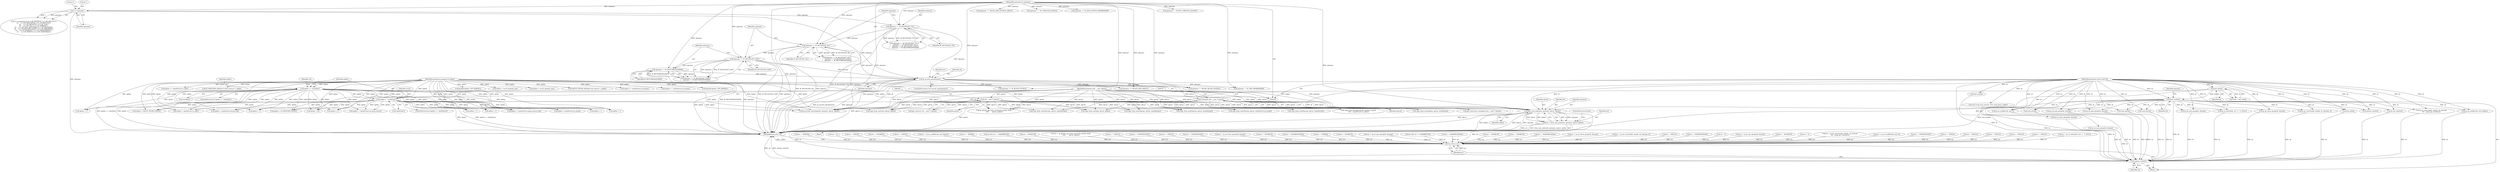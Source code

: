 digraph "0_linux_f6d8bd051c391c1c0458a30b2a7abcd939329259_26@pointer" {
"1001653" [label="(Call,xfrm_user_policy(sk, optname, optval, optlen))"];
"1000259" [label="(Call,lock_sock(sk))"];
"1000118" [label="(Call,inet_sk(sk))"];
"1000109" [label="(MethodParameterIn,struct sock *sk)"];
"1000248" [label="(Call,ip_mroute_opt(optname))"];
"1000128" [label="(Call,1<<optname)"];
"1000111" [label="(MethodParameterIn,int optname)"];
"1000199" [label="(Call,optname == IP_MULTICAST_ALL)"];
"1000195" [label="(Call,optname == IP_MULTICAST_TTL)"];
"1000206" [label="(Call,optname == IP_RECVORIGDSTADDR)"];
"1000203" [label="(Call,optname == IP_MULTICAST_LOOP)"];
"1000219" [label="(Call,(int __user *) optval)"];
"1000112" [label="(MethodParameterIn,char __user *optval)"];
"1000236" [label="(Call,(unsigned char __user *) optval)"];
"1000227" [label="(Call,optlen >= sizeof(char))"];
"1000211" [label="(Call,optlen >= sizeof(int))"];
"1000113" [label="(MethodParameterIn,unsigned int optlen)"];
"1001651" [label="(Call,err = xfrm_user_policy(sk, optname, optval, optlen))"];
"1001712" [label="(Return,return err;)"];
"1001710" [label="(Call,release_sock(sk))"];
"1000869" [label="(Call,copy_from_user(&mreq, optval, sizeof(struct ip_mreq)))"];
"1001685" [label="(Call,optlen < 1)"];
"1001656" [label="(Identifier,optval)"];
"1000295" [label="(Call,inet_csk(sk))"];
"1001390" [label="(Call,optlen < GROUP_FILTER_SIZE(0))"];
"1000826" [label="(Call,err = -EPROTO)"];
"1000119" [label="(Identifier,sk)"];
"1001715" [label="(Call,release_sock(sk))"];
"1001713" [label="(Identifier,err)"];
"1001294" [label="(Call,optname == MCAST_JOIN_SOURCE_GROUP)"];
"1000133" [label="(Literal,1)"];
"1000210" [label="(ControlStructure,if (optlen >= sizeof(int)))"];
"1000704" [label="(Call,optlen >= sizeof(struct in_addr))"];
"1000235" [label="(Identifier,ucval)"];
"1000247" [label="(ControlStructure,if (ip_mroute_opt(optname)))"];
"1000961" [label="(Call,IP_MSFILTER_SIZE(msf->imsf_numsrc) > optlen)"];
"1000194" [label="(Call,optname == IP_MULTICAST_TTL ||\n\t    optname == IP_MULTICAST_ALL ||\n\t    optname == IP_MULTICAST_LOOP ||\n\t    optname == IP_RECVORIGDSTADDR)"];
"1000213" [label="(Call,sizeof(int))"];
"1001094" [label="(Call,ip_mc_source(add, omode, sk, &mreqs, 0))"];
"1001618" [label="(Call,ip_ra_control(sk, val ? 1 : 0, NULL))"];
"1000256" [label="(Call,err = 0)"];
"1000112" [label="(MethodParameterIn,char __user *optval)"];
"1001270" [label="(Call,optname == MCAST_BLOCK_SOURCE)"];
"1000203" [label="(Call,optname == IP_MULTICAST_LOOP)"];
"1001652" [label="(Identifier,err)"];
"1000212" [label="(Identifier,optlen)"];
"1000197" [label="(Identifier,IP_MULTICAST_TTL)"];
"1000785" [label="(Call,err = -EINVAL)"];
"1000500" [label="(Call,sk_dst_reset(sk))"];
"1001442" [label="(Call,err = -ENOBUFS)"];
"1000970" [label="(Call,err = -EINVAL)"];
"1000277" [label="(Call,ip_options_get_from_user(sock_net(sk), &opt,\n \t\t\t\t\t       optval, optlen))"];
"1000915" [label="(Call,kmalloc(optlen, GFP_KERNEL))"];
"1001396" [label="(Call,optlen > sysctl_optmem_max)"];
"1000196" [label="(Identifier,optname)"];
"1000234" [label="(Call,get_user(ucval, (unsigned char __user *) optval))"];
"1001711" [label="(Identifier,sk)"];
"1000127" [label="(Call,(1<<optname) & ((1<<IP_PKTINFO) | (1<<IP_RECVTTL) |\n\t\t\t     (1<<IP_RECVOPTS) | (1<<IP_RECVTOS) |\n\t\t\t     (1<<IP_RETOPTS) | (1<<IP_TOS) |\n\t\t\t     (1<<IP_TTL) | (1<<IP_HDRINCL) |\n\t\t\t     (1<<IP_MTU_DISCOVER) | (1<<IP_RECVERR) |\n\t\t\t     (1<<IP_ROUTER_ALERT) | (1<<IP_FREEBIND) |\n\t\t\t     (1<<IP_PASSSEC) | (1<<IP_TRANSPARENT) |\n\t\t\t     (1<<IP_MINTTL) | (1<<IP_NODEFRAG)))"];
"1001109" [label="(Call,optlen < sizeof(struct group_req))"];
"1001582" [label="(Call,err = ip_mc_msfilter(sk, msf, ifindex))"];
"1001665" [label="(Call,err = -EPERM)"];
"1000343" [label="(Call,icsk->icsk_sync_mss(sk, icsk->icsk_pmtu_cookie))"];
"1001654" [label="(Identifier,sk)"];
"1001071" [label="(Call,err && err != -EADDRINUSE)"];
"1001414" [label="(Call,err = -ENOBUFS)"];
"1000275" [label="(Call,err = ip_options_get_from_user(sock_net(sk), &opt,\n \t\t\t\t\t       optval, optlen))"];
"1000208" [label="(Identifier,IP_RECVORIGDSTADDR)"];
"1000676" [label="(Call,err = -EFAULT)"];
"1000217" [label="(Call,get_user(val, (int __user *) optval))"];
"1000932" [label="(Call,copy_from_user(msf, optval, optlen))"];
"1000128" [label="(Call,1<<optname)"];
"1000559" [label="(Call,err = -ENOPROTOOPT)"];
"1000206" [label="(Call,optname == IP_RECVORIGDSTADDR)"];
"1000927" [label="(Call,err = -EFAULT)"];
"1000999" [label="(Call,copy_from_user(&mreqs, optval, sizeof(mreqs)))"];
"1001705" [label="(Call,err = -ENOPROTOOPT)"];
"1001651" [label="(Call,err = xfrm_user_policy(sk, optname, optval, optlen))"];
"1000111" [label="(MethodParameterIn,int optname)"];
"1001365" [label="(Call,ip_mc_source(add, omode, sk, &mreqs,\n\t\t\t\t   greqs.gsr_interface))"];
"1001584" [label="(Call,ip_mc_msfilter(sk, msf, ifindex))"];
"1000904" [label="(Call,optlen > sysctl_optmem_max)"];
"1000887" [label="(Call,err = ip_mc_leave_group(sk, &mreq))"];
"1000993" [label="(Call,optlen != sizeof(struct ip_mreq_source))"];
"1000955" [label="(Call,err = -ENOBUFS)"];
"1000977" [label="(Call,ip_mc_msfilter(sk, msf, 0))"];
"1001448" [label="(Call,GROUP_FILTER_SIZE(gsf->gf_numsrc) > optlen)"];
"1001174" [label="(Call,ip_mc_leave_group(sk, &mreq))"];
"1000198" [label="(Call,optname == IP_MULTICAST_ALL ||\n\t    optname == IP_MULTICAST_LOOP ||\n\t    optname == IP_RECVORIGDSTADDR)"];
"1001024" [label="(Call,optname == IP_UNBLOCK_SOURCE)"];
"1000832" [label="(Call,inet_sk(sk))"];
"1001712" [label="(Return,return err;)"];
"1000775" [label="(Call,err = -EADDRNOTAVAIL)"];
"1000837" [label="(Call,optlen < sizeof(struct ip_mreq))"];
"1001642" [label="(Call,err = -EPERM)"];
"1001475" [label="(Call,err = -ENOBUFS)"];
"1000880" [label="(Call,err = ip_mc_join_group(sk, &mreq))"];
"1001335" [label="(Call,err && err != -EADDRINUSE)"];
"1001036" [label="(Call,optname == IP_ADD_SOURCE_MEMBERSHIP)"];
"1000227" [label="(Call,optlen >= sizeof(char))"];
"1000109" [label="(MethodParameterIn,struct sock *sk)"];
"1001225" [label="(Call,err = -EADDRNOTAVAIL)"];
"1001196" [label="(Call,copy_from_user(&greqs, optval, sizeof(greqs)))"];
"1000847" [label="(Call,optlen >= sizeof(struct ip_mreqn))"];
"1000236" [label="(Call,(unsigned char __user *) optval)"];
"1001424" [label="(Call,copy_from_user(gsf, optval, optlen))"];
"1000116" [label="(Call,*inet = inet_sk(sk))"];
"1000263" [label="(Block,)"];
"1000681" [label="(Call,optlen >= sizeof(struct ip_mreqn))"];
"1000922" [label="(Call,err = -ENOBUFS)"];
"1000251" [label="(Call,ip_mroute_setsockopt(sk, optname, optval, optlen))"];
"1000687" [label="(Call,copy_from_user(&mreq, optval, sizeof(mreq)))"];
"1001400" [label="(Call,err = -ENOBUFS)"];
"1001162" [label="(Call,optname == MCAST_JOIN_GROUP)"];
"1001500" [label="(Call,err = -EADDRNOTAVAIL)"];
"1000260" [label="(Identifier,sk)"];
"1000248" [label="(Call,ip_mroute_opt(optname))"];
"1000130" [label="(Identifier,optname)"];
"1000271" [label="(Call,optlen > 40)"];
"1001628" [label="(Call,optlen < 1)"];
"1001172" [label="(Call,err = ip_mc_leave_group(sk, &mreq))"];
"1000671" [label="(Call,optlen < sizeof(struct in_addr))"];
"1000204" [label="(Identifier,optname)"];
"1000615" [label="(Call,optlen < 1)"];
"1000750" [label="(Call,sock_net(sk))"];
"1001092" [label="(Call,err = ip_mc_source(add, omode, sk, &mreqs, 0))"];
"1001655" [label="(Identifier,optname)"];
"1001066" [label="(Call,ip_mc_join_group(sk, &mreq))"];
"1001119" [label="(Call,copy_from_user(&greq, optval, sizeof(greq)))"];
"1000229" [label="(Call,sizeof(char))"];
"1000195" [label="(Call,optname == IP_MULTICAST_TTL)"];
"1000238" [label="(Identifier,optval)"];
"1000842" [label="(Call,err = -EFAULT)"];
"1000113" [label="(MethodParameterIn,unsigned int optlen)"];
"1000199" [label="(Call,optname == IP_MULTICAST_ALL)"];
"1000853" [label="(Call,copy_from_user(&mreq, optval, sizeof(mreq)))"];
"1001653" [label="(Call,xfrm_user_policy(sk, optname, optval, optlen))"];
"1001407" [label="(Call,kmalloc(optlen, GFP_KERNEL))"];
"1001533" [label="(Call,err = -EADDRNOTAVAIL)"];
"1000202" [label="(Call,optname == IP_MULTICAST_LOOP ||\n\t    optname == IP_RECVORIGDSTADDR)"];
"1000219" [label="(Call,(int __user *) optval)"];
"1000877" [label="(Call,optname == IP_ADD_MEMBERSHIP)"];
"1000201" [label="(Identifier,IP_MULTICAST_ALL)"];
"1000743" [label="(Call,err = 0)"];
"1000644" [label="(Call,optlen < 1)"];
"1000211" [label="(Call,optlen >= sizeof(int))"];
"1001657" [label="(Identifier,optlen)"];
"1000226" [label="(ControlStructure,if (optlen >= sizeof(char)))"];
"1001167" [label="(Call,ip_mc_join_group(sk, &mreq))"];
"1000889" [label="(Call,ip_mc_leave_group(sk, &mreq))"];
"1000249" [label="(Identifier,optname)"];
"1001720" [label="(MethodReturn,static int)"];
"1000708" [label="(Call,copy_from_user(&mreq.imr_address, optval,\n\t\t\t\t\t   sizeof(struct in_addr)))"];
"1000882" [label="(Call,ip_mc_join_group(sk, &mreq))"];
"1001165" [label="(Call,err = ip_mc_join_group(sk, &mreq))"];
"1000118" [label="(Call,inet_sk(sk))"];
"1000908" [label="(Call,err = -ENOBUFS)"];
"1000770" [label="(Call,sock_net(sk))"];
"1000205" [label="(Identifier,IP_MULTICAST_LOOP)"];
"1001596" [label="(Call,optlen < 1)"];
"1001671" [label="(Call,optlen < 1)"];
"1000818" [label="(Call,err = 0)"];
"1001363" [label="(Call,err = ip_mc_source(add, omode, sk, &mreqs,\n\t\t\t\t   greqs.gsr_interface))"];
"1000278" [label="(Call,sock_net(sk))"];
"1000228" [label="(Identifier,optlen)"];
"1000975" [label="(Call,err = ip_mc_msfilter(sk, msf, 0))"];
"1000221" [label="(Identifier,optval)"];
"1001330" [label="(Call,ip_mc_join_group(sk, &mreq))"];
"1000537" [label="(Call,err = -ENOPROTOOPT)"];
"1001710" [label="(Call,release_sock(sk))"];
"1000114" [label="(Block,)"];
"1001455" [label="(Call,err = -EINVAL)"];
"1001012" [label="(Call,optname == IP_BLOCK_SOURCE)"];
"1001658" [label="(ControlStructure,break;)"];
"1000257" [label="(Identifier,err)"];
"1000200" [label="(Identifier,optname)"];
"1001006" [label="(Call,err = -EFAULT)"];
"1000207" [label="(Identifier,optname)"];
"1001190" [label="(Call,optlen != sizeof(struct group_source_req))"];
"1001419" [label="(Call,err = -EFAULT)"];
"1000262" [label="(Identifier,optname)"];
"1001203" [label="(Call,err = -EFAULT)"];
"1001282" [label="(Call,optname == MCAST_UNBLOCK_SOURCE)"];
"1001114" [label="(Call,err = -EFAULT)"];
"1000505" [label="(Call,optlen < 1)"];
"1000129" [label="(Literal,1)"];
"1000259" [label="(Call,lock_sock(sk))"];
"1001616" [label="(Call,err = ip_ra_control(sk, val ? 1 : 0, NULL))"];
"1000898" [label="(Call,optlen < IP_MSFILTER_SIZE(0))"];
"1000218" [label="(Identifier,val)"];
"1000252" [label="(Identifier,sk)"];
"1001653" -> "1001651"  [label="AST: "];
"1001653" -> "1001657"  [label="CFG: "];
"1001654" -> "1001653"  [label="AST: "];
"1001655" -> "1001653"  [label="AST: "];
"1001656" -> "1001653"  [label="AST: "];
"1001657" -> "1001653"  [label="AST: "];
"1001651" -> "1001653"  [label="CFG: "];
"1001653" -> "1001720"  [label="DDG: optval"];
"1001653" -> "1001720"  [label="DDG: optname"];
"1001653" -> "1001720"  [label="DDG: optlen"];
"1001653" -> "1001651"  [label="DDG: sk"];
"1001653" -> "1001651"  [label="DDG: optname"];
"1001653" -> "1001651"  [label="DDG: optval"];
"1001653" -> "1001651"  [label="DDG: optlen"];
"1000259" -> "1001653"  [label="DDG: sk"];
"1000109" -> "1001653"  [label="DDG: sk"];
"1000248" -> "1001653"  [label="DDG: optname"];
"1000111" -> "1001653"  [label="DDG: optname"];
"1000219" -> "1001653"  [label="DDG: optval"];
"1000236" -> "1001653"  [label="DDG: optval"];
"1000112" -> "1001653"  [label="DDG: optval"];
"1000227" -> "1001653"  [label="DDG: optlen"];
"1000211" -> "1001653"  [label="DDG: optlen"];
"1000113" -> "1001653"  [label="DDG: optlen"];
"1001653" -> "1001710"  [label="DDG: sk"];
"1000259" -> "1000114"  [label="AST: "];
"1000259" -> "1000260"  [label="CFG: "];
"1000260" -> "1000259"  [label="AST: "];
"1000262" -> "1000259"  [label="CFG: "];
"1000259" -> "1001720"  [label="DDG: lock_sock(sk)"];
"1000118" -> "1000259"  [label="DDG: sk"];
"1000109" -> "1000259"  [label="DDG: sk"];
"1000259" -> "1000278"  [label="DDG: sk"];
"1000259" -> "1000500"  [label="DDG: sk"];
"1000259" -> "1000750"  [label="DDG: sk"];
"1000259" -> "1000770"  [label="DDG: sk"];
"1000259" -> "1000832"  [label="DDG: sk"];
"1000259" -> "1000977"  [label="DDG: sk"];
"1000259" -> "1001066"  [label="DDG: sk"];
"1000259" -> "1001094"  [label="DDG: sk"];
"1000259" -> "1001167"  [label="DDG: sk"];
"1000259" -> "1001174"  [label="DDG: sk"];
"1000259" -> "1001330"  [label="DDG: sk"];
"1000259" -> "1001365"  [label="DDG: sk"];
"1000259" -> "1001584"  [label="DDG: sk"];
"1000259" -> "1001618"  [label="DDG: sk"];
"1000259" -> "1001710"  [label="DDG: sk"];
"1000259" -> "1001715"  [label="DDG: sk"];
"1000118" -> "1000116"  [label="AST: "];
"1000118" -> "1000119"  [label="CFG: "];
"1000119" -> "1000118"  [label="AST: "];
"1000116" -> "1000118"  [label="CFG: "];
"1000118" -> "1001720"  [label="DDG: sk"];
"1000118" -> "1000116"  [label="DDG: sk"];
"1000109" -> "1000118"  [label="DDG: sk"];
"1000118" -> "1000251"  [label="DDG: sk"];
"1000109" -> "1000108"  [label="AST: "];
"1000109" -> "1001720"  [label="DDG: sk"];
"1000109" -> "1000251"  [label="DDG: sk"];
"1000109" -> "1000278"  [label="DDG: sk"];
"1000109" -> "1000295"  [label="DDG: sk"];
"1000109" -> "1000343"  [label="DDG: sk"];
"1000109" -> "1000500"  [label="DDG: sk"];
"1000109" -> "1000750"  [label="DDG: sk"];
"1000109" -> "1000770"  [label="DDG: sk"];
"1000109" -> "1000832"  [label="DDG: sk"];
"1000109" -> "1000882"  [label="DDG: sk"];
"1000109" -> "1000889"  [label="DDG: sk"];
"1000109" -> "1000977"  [label="DDG: sk"];
"1000109" -> "1001066"  [label="DDG: sk"];
"1000109" -> "1001094"  [label="DDG: sk"];
"1000109" -> "1001167"  [label="DDG: sk"];
"1000109" -> "1001174"  [label="DDG: sk"];
"1000109" -> "1001330"  [label="DDG: sk"];
"1000109" -> "1001365"  [label="DDG: sk"];
"1000109" -> "1001584"  [label="DDG: sk"];
"1000109" -> "1001618"  [label="DDG: sk"];
"1000109" -> "1001710"  [label="DDG: sk"];
"1000109" -> "1001715"  [label="DDG: sk"];
"1000248" -> "1000247"  [label="AST: "];
"1000248" -> "1000249"  [label="CFG: "];
"1000249" -> "1000248"  [label="AST: "];
"1000252" -> "1000248"  [label="CFG: "];
"1000257" -> "1000248"  [label="CFG: "];
"1000248" -> "1001720"  [label="DDG: ip_mroute_opt(optname)"];
"1000248" -> "1001720"  [label="DDG: optname"];
"1000128" -> "1000248"  [label="DDG: optname"];
"1000199" -> "1000248"  [label="DDG: optname"];
"1000206" -> "1000248"  [label="DDG: optname"];
"1000195" -> "1000248"  [label="DDG: optname"];
"1000203" -> "1000248"  [label="DDG: optname"];
"1000111" -> "1000248"  [label="DDG: optname"];
"1000248" -> "1000251"  [label="DDG: optname"];
"1000248" -> "1000877"  [label="DDG: optname"];
"1000248" -> "1001012"  [label="DDG: optname"];
"1000248" -> "1001162"  [label="DDG: optname"];
"1000248" -> "1001270"  [label="DDG: optname"];
"1000128" -> "1000127"  [label="AST: "];
"1000128" -> "1000130"  [label="CFG: "];
"1000129" -> "1000128"  [label="AST: "];
"1000130" -> "1000128"  [label="AST: "];
"1000133" -> "1000128"  [label="CFG: "];
"1000128" -> "1001720"  [label="DDG: optname"];
"1000128" -> "1000127"  [label="DDG: 1"];
"1000128" -> "1000127"  [label="DDG: optname"];
"1000111" -> "1000128"  [label="DDG: optname"];
"1000128" -> "1000195"  [label="DDG: optname"];
"1000111" -> "1000108"  [label="AST: "];
"1000111" -> "1001720"  [label="DDG: optname"];
"1000111" -> "1000195"  [label="DDG: optname"];
"1000111" -> "1000199"  [label="DDG: optname"];
"1000111" -> "1000203"  [label="DDG: optname"];
"1000111" -> "1000206"  [label="DDG: optname"];
"1000111" -> "1000251"  [label="DDG: optname"];
"1000111" -> "1000877"  [label="DDG: optname"];
"1000111" -> "1001012"  [label="DDG: optname"];
"1000111" -> "1001024"  [label="DDG: optname"];
"1000111" -> "1001036"  [label="DDG: optname"];
"1000111" -> "1001162"  [label="DDG: optname"];
"1000111" -> "1001270"  [label="DDG: optname"];
"1000111" -> "1001282"  [label="DDG: optname"];
"1000111" -> "1001294"  [label="DDG: optname"];
"1000199" -> "1000198"  [label="AST: "];
"1000199" -> "1000201"  [label="CFG: "];
"1000200" -> "1000199"  [label="AST: "];
"1000201" -> "1000199"  [label="AST: "];
"1000204" -> "1000199"  [label="CFG: "];
"1000198" -> "1000199"  [label="CFG: "];
"1000199" -> "1001720"  [label="DDG: IP_MULTICAST_ALL"];
"1000199" -> "1001720"  [label="DDG: optname"];
"1000199" -> "1000198"  [label="DDG: optname"];
"1000199" -> "1000198"  [label="DDG: IP_MULTICAST_ALL"];
"1000195" -> "1000199"  [label="DDG: optname"];
"1000199" -> "1000203"  [label="DDG: optname"];
"1000195" -> "1000194"  [label="AST: "];
"1000195" -> "1000197"  [label="CFG: "];
"1000196" -> "1000195"  [label="AST: "];
"1000197" -> "1000195"  [label="AST: "];
"1000200" -> "1000195"  [label="CFG: "];
"1000194" -> "1000195"  [label="CFG: "];
"1000195" -> "1001720"  [label="DDG: IP_MULTICAST_TTL"];
"1000195" -> "1001720"  [label="DDG: optname"];
"1000195" -> "1000194"  [label="DDG: optname"];
"1000195" -> "1000194"  [label="DDG: IP_MULTICAST_TTL"];
"1000206" -> "1000202"  [label="AST: "];
"1000206" -> "1000208"  [label="CFG: "];
"1000207" -> "1000206"  [label="AST: "];
"1000208" -> "1000206"  [label="AST: "];
"1000202" -> "1000206"  [label="CFG: "];
"1000206" -> "1001720"  [label="DDG: IP_RECVORIGDSTADDR"];
"1000206" -> "1001720"  [label="DDG: optname"];
"1000206" -> "1000202"  [label="DDG: optname"];
"1000206" -> "1000202"  [label="DDG: IP_RECVORIGDSTADDR"];
"1000203" -> "1000206"  [label="DDG: optname"];
"1000203" -> "1000202"  [label="AST: "];
"1000203" -> "1000205"  [label="CFG: "];
"1000204" -> "1000203"  [label="AST: "];
"1000205" -> "1000203"  [label="AST: "];
"1000207" -> "1000203"  [label="CFG: "];
"1000202" -> "1000203"  [label="CFG: "];
"1000203" -> "1001720"  [label="DDG: IP_MULTICAST_LOOP"];
"1000203" -> "1001720"  [label="DDG: optname"];
"1000203" -> "1000202"  [label="DDG: optname"];
"1000203" -> "1000202"  [label="DDG: IP_MULTICAST_LOOP"];
"1000219" -> "1000217"  [label="AST: "];
"1000219" -> "1000221"  [label="CFG: "];
"1000220" -> "1000219"  [label="AST: "];
"1000221" -> "1000219"  [label="AST: "];
"1000217" -> "1000219"  [label="CFG: "];
"1000219" -> "1001720"  [label="DDG: optval"];
"1000219" -> "1000217"  [label="DDG: optval"];
"1000112" -> "1000219"  [label="DDG: optval"];
"1000219" -> "1000251"  [label="DDG: optval"];
"1000219" -> "1000277"  [label="DDG: optval"];
"1000219" -> "1000687"  [label="DDG: optval"];
"1000219" -> "1000708"  [label="DDG: optval"];
"1000219" -> "1000853"  [label="DDG: optval"];
"1000219" -> "1000869"  [label="DDG: optval"];
"1000219" -> "1000932"  [label="DDG: optval"];
"1000219" -> "1000999"  [label="DDG: optval"];
"1000219" -> "1001119"  [label="DDG: optval"];
"1000219" -> "1001196"  [label="DDG: optval"];
"1000219" -> "1001424"  [label="DDG: optval"];
"1000112" -> "1000108"  [label="AST: "];
"1000112" -> "1001720"  [label="DDG: optval"];
"1000112" -> "1000236"  [label="DDG: optval"];
"1000112" -> "1000251"  [label="DDG: optval"];
"1000112" -> "1000277"  [label="DDG: optval"];
"1000112" -> "1000687"  [label="DDG: optval"];
"1000112" -> "1000708"  [label="DDG: optval"];
"1000112" -> "1000853"  [label="DDG: optval"];
"1000112" -> "1000869"  [label="DDG: optval"];
"1000112" -> "1000932"  [label="DDG: optval"];
"1000112" -> "1000999"  [label="DDG: optval"];
"1000112" -> "1001119"  [label="DDG: optval"];
"1000112" -> "1001196"  [label="DDG: optval"];
"1000112" -> "1001424"  [label="DDG: optval"];
"1000236" -> "1000234"  [label="AST: "];
"1000236" -> "1000238"  [label="CFG: "];
"1000237" -> "1000236"  [label="AST: "];
"1000238" -> "1000236"  [label="AST: "];
"1000234" -> "1000236"  [label="CFG: "];
"1000236" -> "1001720"  [label="DDG: optval"];
"1000236" -> "1000234"  [label="DDG: optval"];
"1000236" -> "1000251"  [label="DDG: optval"];
"1000236" -> "1000277"  [label="DDG: optval"];
"1000236" -> "1000687"  [label="DDG: optval"];
"1000236" -> "1000708"  [label="DDG: optval"];
"1000236" -> "1000853"  [label="DDG: optval"];
"1000236" -> "1000869"  [label="DDG: optval"];
"1000236" -> "1000932"  [label="DDG: optval"];
"1000236" -> "1000999"  [label="DDG: optval"];
"1000236" -> "1001119"  [label="DDG: optval"];
"1000236" -> "1001196"  [label="DDG: optval"];
"1000236" -> "1001424"  [label="DDG: optval"];
"1000227" -> "1000226"  [label="AST: "];
"1000227" -> "1000229"  [label="CFG: "];
"1000228" -> "1000227"  [label="AST: "];
"1000229" -> "1000227"  [label="AST: "];
"1000235" -> "1000227"  [label="CFG: "];
"1000249" -> "1000227"  [label="CFG: "];
"1000227" -> "1001720"  [label="DDG: optlen >= sizeof(char)"];
"1000227" -> "1001720"  [label="DDG: optlen"];
"1000211" -> "1000227"  [label="DDG: optlen"];
"1000113" -> "1000227"  [label="DDG: optlen"];
"1000227" -> "1000251"  [label="DDG: optlen"];
"1000227" -> "1000271"  [label="DDG: optlen"];
"1000227" -> "1000505"  [label="DDG: optlen"];
"1000227" -> "1000615"  [label="DDG: optlen"];
"1000227" -> "1000644"  [label="DDG: optlen"];
"1000227" -> "1000671"  [label="DDG: optlen"];
"1000227" -> "1000837"  [label="DDG: optlen"];
"1000227" -> "1000898"  [label="DDG: optlen"];
"1000227" -> "1000993"  [label="DDG: optlen"];
"1000227" -> "1001109"  [label="DDG: optlen"];
"1000227" -> "1001190"  [label="DDG: optlen"];
"1000227" -> "1001390"  [label="DDG: optlen"];
"1000227" -> "1001596"  [label="DDG: optlen"];
"1000227" -> "1001628"  [label="DDG: optlen"];
"1000227" -> "1001671"  [label="DDG: optlen"];
"1000227" -> "1001685"  [label="DDG: optlen"];
"1000211" -> "1000210"  [label="AST: "];
"1000211" -> "1000213"  [label="CFG: "];
"1000212" -> "1000211"  [label="AST: "];
"1000213" -> "1000211"  [label="AST: "];
"1000218" -> "1000211"  [label="CFG: "];
"1000228" -> "1000211"  [label="CFG: "];
"1000211" -> "1001720"  [label="DDG: optlen"];
"1000211" -> "1001720"  [label="DDG: optlen >= sizeof(int)"];
"1000113" -> "1000211"  [label="DDG: optlen"];
"1000211" -> "1000251"  [label="DDG: optlen"];
"1000211" -> "1000271"  [label="DDG: optlen"];
"1000211" -> "1000505"  [label="DDG: optlen"];
"1000211" -> "1000615"  [label="DDG: optlen"];
"1000211" -> "1000644"  [label="DDG: optlen"];
"1000211" -> "1000671"  [label="DDG: optlen"];
"1000211" -> "1000837"  [label="DDG: optlen"];
"1000211" -> "1000898"  [label="DDG: optlen"];
"1000211" -> "1000993"  [label="DDG: optlen"];
"1000211" -> "1001109"  [label="DDG: optlen"];
"1000211" -> "1001190"  [label="DDG: optlen"];
"1000211" -> "1001390"  [label="DDG: optlen"];
"1000211" -> "1001596"  [label="DDG: optlen"];
"1000211" -> "1001628"  [label="DDG: optlen"];
"1000211" -> "1001671"  [label="DDG: optlen"];
"1000211" -> "1001685"  [label="DDG: optlen"];
"1000113" -> "1000108"  [label="AST: "];
"1000113" -> "1001720"  [label="DDG: optlen"];
"1000113" -> "1000251"  [label="DDG: optlen"];
"1000113" -> "1000271"  [label="DDG: optlen"];
"1000113" -> "1000277"  [label="DDG: optlen"];
"1000113" -> "1000505"  [label="DDG: optlen"];
"1000113" -> "1000615"  [label="DDG: optlen"];
"1000113" -> "1000644"  [label="DDG: optlen"];
"1000113" -> "1000671"  [label="DDG: optlen"];
"1000113" -> "1000681"  [label="DDG: optlen"];
"1000113" -> "1000704"  [label="DDG: optlen"];
"1000113" -> "1000837"  [label="DDG: optlen"];
"1000113" -> "1000847"  [label="DDG: optlen"];
"1000113" -> "1000898"  [label="DDG: optlen"];
"1000113" -> "1000904"  [label="DDG: optlen"];
"1000113" -> "1000915"  [label="DDG: optlen"];
"1000113" -> "1000932"  [label="DDG: optlen"];
"1000113" -> "1000961"  [label="DDG: optlen"];
"1000113" -> "1000993"  [label="DDG: optlen"];
"1000113" -> "1001109"  [label="DDG: optlen"];
"1000113" -> "1001190"  [label="DDG: optlen"];
"1000113" -> "1001390"  [label="DDG: optlen"];
"1000113" -> "1001396"  [label="DDG: optlen"];
"1000113" -> "1001407"  [label="DDG: optlen"];
"1000113" -> "1001424"  [label="DDG: optlen"];
"1000113" -> "1001448"  [label="DDG: optlen"];
"1000113" -> "1001596"  [label="DDG: optlen"];
"1000113" -> "1001628"  [label="DDG: optlen"];
"1000113" -> "1001671"  [label="DDG: optlen"];
"1000113" -> "1001685"  [label="DDG: optlen"];
"1001651" -> "1000263"  [label="AST: "];
"1001652" -> "1001651"  [label="AST: "];
"1001658" -> "1001651"  [label="CFG: "];
"1001651" -> "1001720"  [label="DDG: xfrm_user_policy(sk, optname, optval, optlen)"];
"1001651" -> "1001720"  [label="DDG: err"];
"1001651" -> "1001712"  [label="DDG: err"];
"1001712" -> "1000114"  [label="AST: "];
"1001712" -> "1001713"  [label="CFG: "];
"1001713" -> "1001712"  [label="AST: "];
"1001720" -> "1001712"  [label="CFG: "];
"1001712" -> "1001720"  [label="DDG: <RET>"];
"1001713" -> "1001712"  [label="DDG: err"];
"1001642" -> "1001712"  [label="DDG: err"];
"1000559" -> "1001712"  [label="DDG: err"];
"1000826" -> "1001712"  [label="DDG: err"];
"1000676" -> "1001712"  [label="DDG: err"];
"1001475" -> "1001712"  [label="DDG: err"];
"1001006" -> "1001712"  [label="DDG: err"];
"1001582" -> "1001712"  [label="DDG: err"];
"1000785" -> "1001712"  [label="DDG: err"];
"1001335" -> "1001712"  [label="DDG: err"];
"1000256" -> "1001712"  [label="DDG: err"];
"1000955" -> "1001712"  [label="DDG: err"];
"1001442" -> "1001712"  [label="DDG: err"];
"1000908" -> "1001712"  [label="DDG: err"];
"1000842" -> "1001712"  [label="DDG: err"];
"1001165" -> "1001712"  [label="DDG: err"];
"1000880" -> "1001712"  [label="DDG: err"];
"1000775" -> "1001712"  [label="DDG: err"];
"1000743" -> "1001712"  [label="DDG: err"];
"1001414" -> "1001712"  [label="DDG: err"];
"1001533" -> "1001712"  [label="DDG: err"];
"1001705" -> "1001712"  [label="DDG: err"];
"1001172" -> "1001712"  [label="DDG: err"];
"1001071" -> "1001712"  [label="DDG: err"];
"1001665" -> "1001712"  [label="DDG: err"];
"1001455" -> "1001712"  [label="DDG: err"];
"1001114" -> "1001712"  [label="DDG: err"];
"1001363" -> "1001712"  [label="DDG: err"];
"1000970" -> "1001712"  [label="DDG: err"];
"1000275" -> "1001712"  [label="DDG: err"];
"1001203" -> "1001712"  [label="DDG: err"];
"1001616" -> "1001712"  [label="DDG: err"];
"1000922" -> "1001712"  [label="DDG: err"];
"1001225" -> "1001712"  [label="DDG: err"];
"1000887" -> "1001712"  [label="DDG: err"];
"1000818" -> "1001712"  [label="DDG: err"];
"1001092" -> "1001712"  [label="DDG: err"];
"1000975" -> "1001712"  [label="DDG: err"];
"1000927" -> "1001712"  [label="DDG: err"];
"1000537" -> "1001712"  [label="DDG: err"];
"1001500" -> "1001712"  [label="DDG: err"];
"1001419" -> "1001712"  [label="DDG: err"];
"1001400" -> "1001712"  [label="DDG: err"];
"1001710" -> "1000114"  [label="AST: "];
"1001710" -> "1001711"  [label="CFG: "];
"1001711" -> "1001710"  [label="AST: "];
"1001713" -> "1001710"  [label="CFG: "];
"1001710" -> "1001720"  [label="DDG: sk"];
"1001710" -> "1001720"  [label="DDG: release_sock(sk)"];
"1000343" -> "1001710"  [label="DDG: sk"];
"1000295" -> "1001710"  [label="DDG: sk"];
"1001618" -> "1001710"  [label="DDG: sk"];
"1000889" -> "1001710"  [label="DDG: sk"];
"1000500" -> "1001710"  [label="DDG: sk"];
"1000750" -> "1001710"  [label="DDG: sk"];
"1001094" -> "1001710"  [label="DDG: sk"];
"1000882" -> "1001710"  [label="DDG: sk"];
"1001174" -> "1001710"  [label="DDG: sk"];
"1000832" -> "1001710"  [label="DDG: sk"];
"1001584" -> "1001710"  [label="DDG: sk"];
"1001066" -> "1001710"  [label="DDG: sk"];
"1001167" -> "1001710"  [label="DDG: sk"];
"1001330" -> "1001710"  [label="DDG: sk"];
"1000977" -> "1001710"  [label="DDG: sk"];
"1000278" -> "1001710"  [label="DDG: sk"];
"1001365" -> "1001710"  [label="DDG: sk"];
"1000770" -> "1001710"  [label="DDG: sk"];
}

